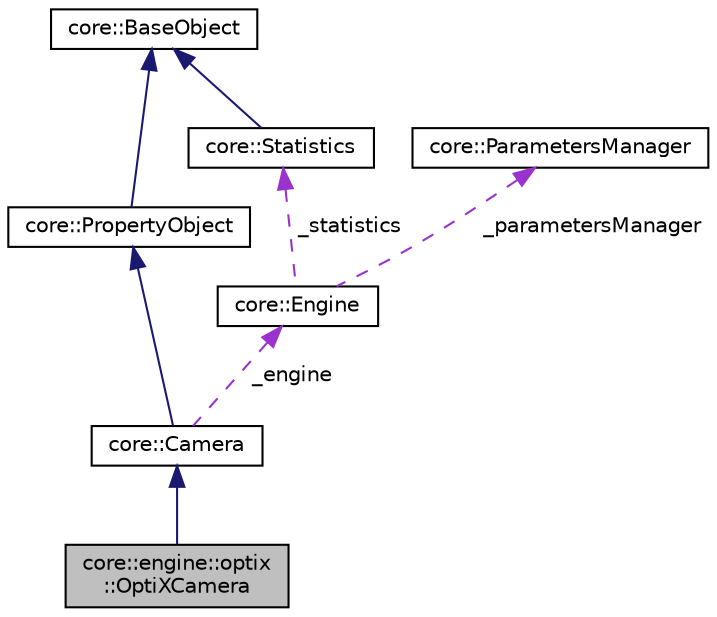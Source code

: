 digraph "core::engine::optix::OptiXCamera"
{
 // LATEX_PDF_SIZE
  edge [fontname="Helvetica",fontsize="10",labelfontname="Helvetica",labelfontsize="10"];
  node [fontname="Helvetica",fontsize="10",shape=record];
  Node1 [label="core::engine::optix\l::OptiXCamera",height=0.2,width=0.4,color="black", fillcolor="grey75", style="filled", fontcolor="black",tooltip=" "];
  Node2 -> Node1 [dir="back",color="midnightblue",fontsize="10",style="solid",fontname="Helvetica"];
  Node2 [label="core::Camera",height=0.2,width=0.4,color="black", fillcolor="white", style="filled",URL="$d6/da7/classcore_1_1Camera.html",tooltip="The Camera class is an abstract interface for a camera in a 3D graphics application...."];
  Node3 -> Node2 [dir="back",color="midnightblue",fontsize="10",style="solid",fontname="Helvetica"];
  Node3 [label="core::PropertyObject",height=0.2,width=0.4,color="black", fillcolor="white", style="filled",URL="$d7/d67/classcore_1_1PropertyObject.html",tooltip=" "];
  Node4 -> Node3 [dir="back",color="midnightblue",fontsize="10",style="solid",fontname="Helvetica"];
  Node4 [label="core::BaseObject",height=0.2,width=0.4,color="black", fillcolor="white", style="filled",URL="$d1/dc6/classcore_1_1BaseObject.html",tooltip=" "];
  Node5 -> Node2 [dir="back",color="darkorchid3",fontsize="10",style="dashed",label=" _engine" ,fontname="Helvetica"];
  Node5 [label="core::Engine",height=0.2,width=0.4,color="black", fillcolor="white", style="filled",URL="$d8/dab/classcore_1_1Engine.html",tooltip="Provides an abstract implementation of a ray-tracing engine."];
  Node6 -> Node5 [dir="back",color="darkorchid3",fontsize="10",style="dashed",label=" _parametersManager" ,fontname="Helvetica"];
  Node6 [label="core::ParametersManager",height=0.2,width=0.4,color="black", fillcolor="white", style="filled",URL="$dc/d04/classcore_1_1ParametersManager.html",tooltip=" "];
  Node7 -> Node5 [dir="back",color="darkorchid3",fontsize="10",style="dashed",label=" _statistics" ,fontname="Helvetica"];
  Node7 [label="core::Statistics",height=0.2,width=0.4,color="black", fillcolor="white", style="filled",URL="$d6/d7e/classcore_1_1Statistics.html",tooltip=" "];
  Node4 -> Node7 [dir="back",color="midnightblue",fontsize="10",style="solid",fontname="Helvetica"];
}
